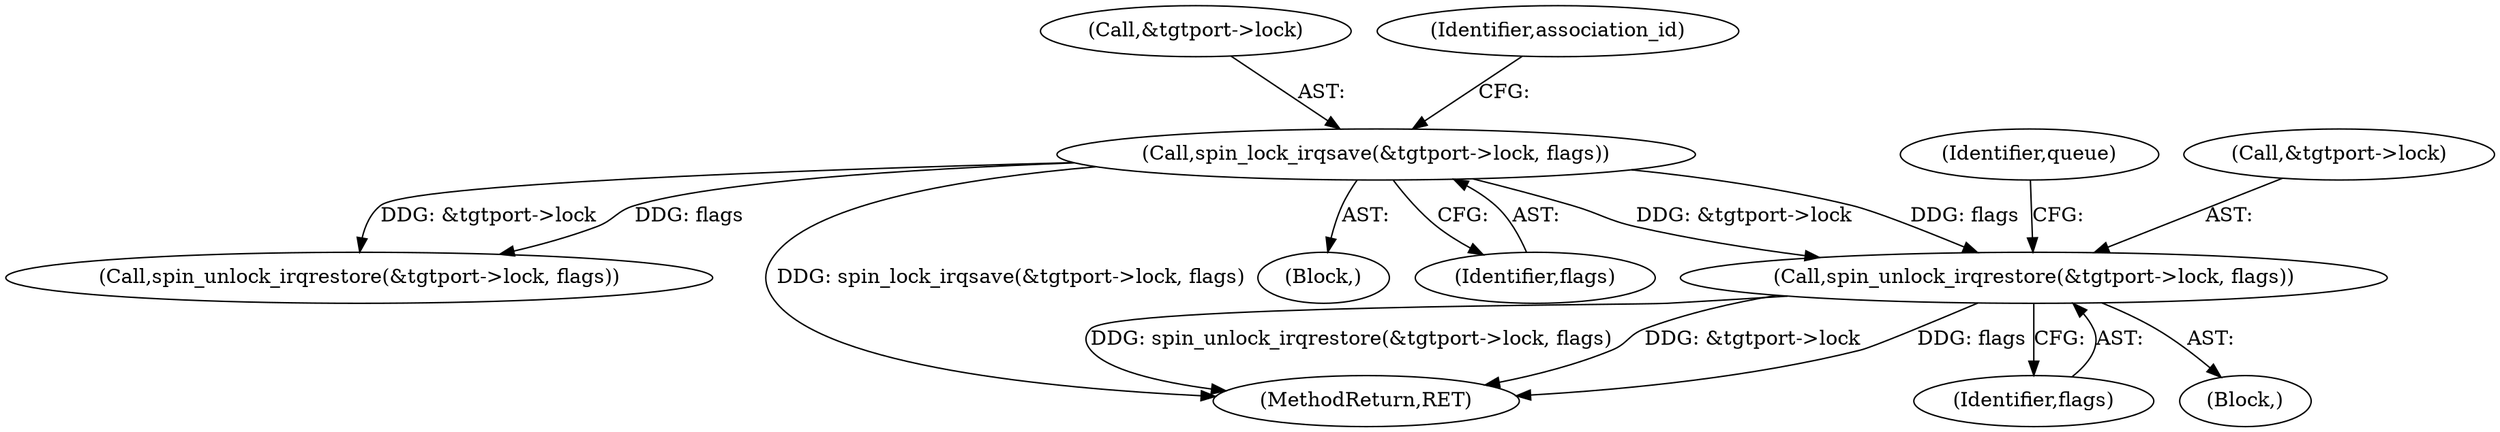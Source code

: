 digraph "0_linux_0c319d3a144d4b8f1ea2047fd614d2149b68f889@pointer" {
"1000160" [label="(Call,spin_unlock_irqrestore(&tgtport->lock, flags))"];
"1000123" [label="(Call,spin_lock_irqsave(&tgtport->lock, flags))"];
"1000124" [label="(Call,&tgtport->lock)"];
"1000167" [label="(Identifier,queue)"];
"1000168" [label="(Call,spin_unlock_irqrestore(&tgtport->lock, flags))"];
"1000136" [label="(Block,)"];
"1000161" [label="(Call,&tgtport->lock)"];
"1000160" [label="(Call,spin_unlock_irqrestore(&tgtport->lock, flags))"];
"1000176" [label="(MethodReturn,RET)"];
"1000165" [label="(Identifier,flags)"];
"1000103" [label="(Block,)"];
"1000123" [label="(Call,spin_lock_irqsave(&tgtport->lock, flags))"];
"1000132" [label="(Identifier,association_id)"];
"1000128" [label="(Identifier,flags)"];
"1000160" -> "1000136"  [label="AST: "];
"1000160" -> "1000165"  [label="CFG: "];
"1000161" -> "1000160"  [label="AST: "];
"1000165" -> "1000160"  [label="AST: "];
"1000167" -> "1000160"  [label="CFG: "];
"1000160" -> "1000176"  [label="DDG: spin_unlock_irqrestore(&tgtport->lock, flags)"];
"1000160" -> "1000176"  [label="DDG: &tgtport->lock"];
"1000160" -> "1000176"  [label="DDG: flags"];
"1000123" -> "1000160"  [label="DDG: &tgtport->lock"];
"1000123" -> "1000160"  [label="DDG: flags"];
"1000123" -> "1000103"  [label="AST: "];
"1000123" -> "1000128"  [label="CFG: "];
"1000124" -> "1000123"  [label="AST: "];
"1000128" -> "1000123"  [label="AST: "];
"1000132" -> "1000123"  [label="CFG: "];
"1000123" -> "1000176"  [label="DDG: spin_lock_irqsave(&tgtport->lock, flags)"];
"1000123" -> "1000168"  [label="DDG: &tgtport->lock"];
"1000123" -> "1000168"  [label="DDG: flags"];
}
